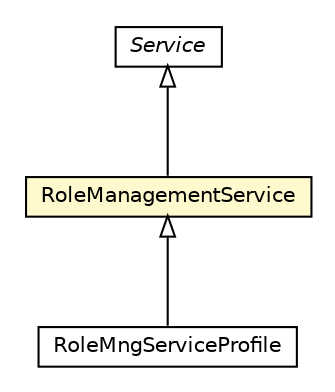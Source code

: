 #!/usr/local/bin/dot
#
# Class diagram 
# Generated by UMLGraph version R5_6-24-gf6e263 (http://www.umlgraph.org/)
#

digraph G {
	edge [fontname="Helvetica",fontsize=10,labelfontname="Helvetica",labelfontsize=10];
	node [fontname="Helvetica",fontsize=10,shape=plaintext];
	nodesep=0.25;
	ranksep=0.5;
	// org.universAAL.middleware.service.owl.Service
	c6830112 [label=<<table title="org.universAAL.middleware.service.owl.Service" border="0" cellborder="1" cellspacing="0" cellpadding="2" port="p" href="../../middleware/service/owl/Service.html">
		<tr><td><table border="0" cellspacing="0" cellpadding="1">
<tr><td align="center" balign="center"><font face="Helvetica-Oblique"> Service </font></td></tr>
		</table></td></tr>
		</table>>, URL="../../middleware/service/owl/Service.html", fontname="Helvetica", fontcolor="black", fontsize=10.0];
	// org.universAAL.ontology.security.RoleManagementService
	c6830806 [label=<<table title="org.universAAL.ontology.security.RoleManagementService" border="0" cellborder="1" cellspacing="0" cellpadding="2" port="p" bgcolor="lemonChiffon" href="./RoleManagementService.html">
		<tr><td><table border="0" cellspacing="0" cellpadding="1">
<tr><td align="center" balign="center"> RoleManagementService </td></tr>
		</table></td></tr>
		</table>>, URL="./RoleManagementService.html", fontname="Helvetica", fontcolor="black", fontsize=10.0];
	// org.universAAL.security.authorisator.profiles.RoleMngServiceProfile
	c6831636 [label=<<table title="org.universAAL.security.authorisator.profiles.RoleMngServiceProfile" border="0" cellborder="1" cellspacing="0" cellpadding="2" port="p" href="../../security/authorisator/profiles/RoleMngServiceProfile.html">
		<tr><td><table border="0" cellspacing="0" cellpadding="1">
<tr><td align="center" balign="center"> RoleMngServiceProfile </td></tr>
		</table></td></tr>
		</table>>, URL="../../security/authorisator/profiles/RoleMngServiceProfile.html", fontname="Helvetica", fontcolor="black", fontsize=10.0];
	//org.universAAL.ontology.security.RoleManagementService extends org.universAAL.middleware.service.owl.Service
	c6830112:p -> c6830806:p [dir=back,arrowtail=empty];
	//org.universAAL.security.authorisator.profiles.RoleMngServiceProfile extends org.universAAL.ontology.security.RoleManagementService
	c6830806:p -> c6831636:p [dir=back,arrowtail=empty];
}

